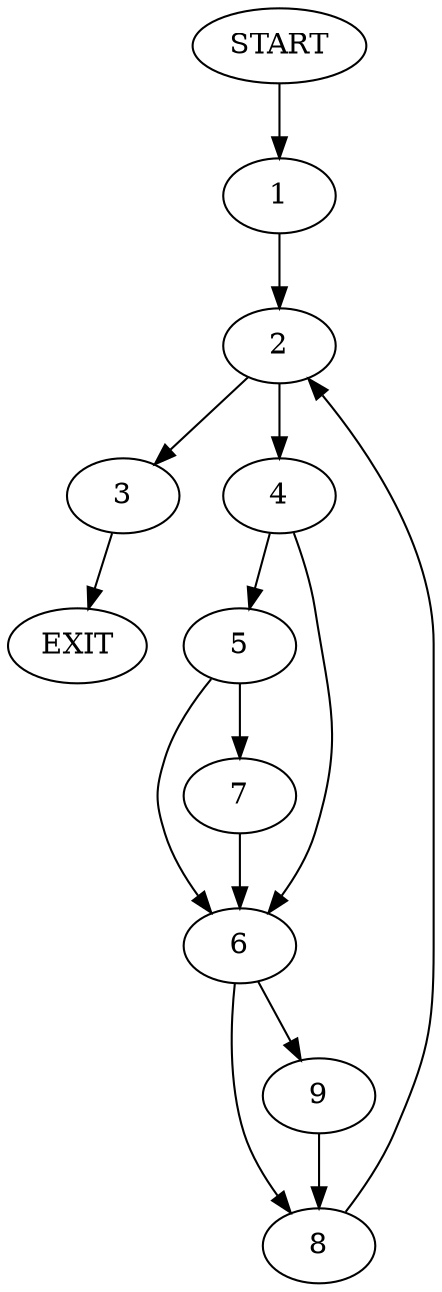digraph {
0 [label="START"]
10 [label="EXIT"]
0 -> 1
1 -> 2
2 -> 3
2 -> 4
4 -> 5
4 -> 6
3 -> 10
5 -> 7
5 -> 6
6 -> 8
6 -> 9
7 -> 6
9 -> 8
8 -> 2
}
